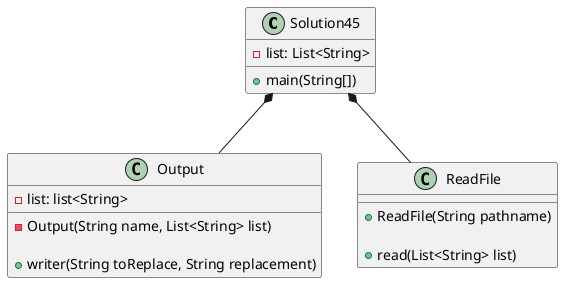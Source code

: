 @startuml
class Solution45 {
    'attribute
    -list: List<String>

    +main(String[])
        'prompt for the output file
        'call the ReadFile object
        'store the scanned lines into the list

        'call the Output object
        'prints out the output into a file
        'display the output that was written into the file
}

class Output {
    'call the Output object

    'attribute
    -list: list<String>

    'constructor
    -Output(String name, List<String> list)

    +writer(String toReplace, String replacement)
        'StringBuilder object
        '(for-loop) iterates through the list
            'replace the words
            'store the output into a string builder
            'prints out the output into a file

        'close the Output method
        'return the string builder
}

class ReadFile{
    'call the scanner object

    'constructor
    +ReadFile(String pathname)

    +read(List<String> list)
    'try scanning the lines
        'store the scanned lines into the list
    'catch all the exception and prints it
    'close the scanner

    'return the array list
}

Solution45 *-- ReadFile
Solution45 *-- Output
@enduml